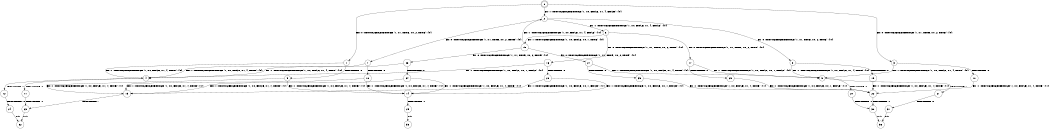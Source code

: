 digraph BCG {
size = "7, 10.5";
center = TRUE;
node [shape = circle];
0 [peripheries = 2];
0 -> 1 [label = "EX !0 !ATOMIC_EXCH_BRANCH (1, +1, TRUE, +0, 2, TRUE) !{0}"];
0 -> 2 [label = "EX !1 !ATOMIC_EXCH_BRANCH (1, +0, FALSE, +1, 4, FALSE) !{0}"];
0 -> 3 [label = "EX !0 !ATOMIC_EXCH_BRANCH (1, +1, TRUE, +0, 2, TRUE) !{0}"];
1 -> 4 [label = "EX !1 !ATOMIC_EXCH_BRANCH (1, +0, FALSE, +1, 4, TRUE) !{0}"];
1 -> 5 [label = "TERMINATE !0"];
2 -> 6 [label = "EX !1 !ATOMIC_EXCH_BRANCH (1, +0, FALSE, +1, 4, FALSE) !{0}"];
2 -> 7 [label = "EX !0 !ATOMIC_EXCH_BRANCH (1, +1, TRUE, +0, 2, TRUE) !{0}"];
2 -> 8 [label = "EX !0 !ATOMIC_EXCH_BRANCH (1, +1, TRUE, +0, 2, TRUE) !{0}"];
3 -> 9 [label = "EX !1 !ATOMIC_EXCH_BRANCH (1, +0, FALSE, +1, 4, TRUE) !{0}"];
3 -> 10 [label = "TERMINATE !0"];
4 -> 11 [label = "TERMINATE !0"];
4 -> 12 [label = "TERMINATE !1"];
5 -> 13 [label = "EX !1 !ATOMIC_EXCH_BRANCH (1, +0, FALSE, +1, 4, TRUE) !{1}"];
5 -> 14 [label = "EX !1 !ATOMIC_EXCH_BRANCH (1, +0, FALSE, +1, 4, TRUE) !{1}"];
6 -> 15 [label = "EX !1 !ATOMIC_EXCH_BRANCH (1, +0, FALSE, +0, 1, TRUE) !{0}"];
6 -> 16 [label = "EX !0 !ATOMIC_EXCH_BRANCH (1, +1, TRUE, +0, 2, TRUE) !{0}"];
6 -> 17 [label = "EX !0 !ATOMIC_EXCH_BRANCH (1, +1, TRUE, +0, 2, TRUE) !{0}"];
7 -> 4 [label = "EX !1 !ATOMIC_EXCH_BRANCH (1, +0, FALSE, +1, 4, TRUE) !{0}"];
7 -> 18 [label = "TERMINATE !0"];
8 -> 9 [label = "EX !1 !ATOMIC_EXCH_BRANCH (1, +0, FALSE, +1, 4, TRUE) !{0}"];
8 -> 19 [label = "TERMINATE !0"];
9 -> 20 [label = "TERMINATE !0"];
9 -> 21 [label = "TERMINATE !1"];
10 -> 22 [label = "EX !1 !ATOMIC_EXCH_BRANCH (1, +0, FALSE, +1, 4, TRUE) !{1}"];
11 -> 23 [label = "TERMINATE !1"];
12 -> 24 [label = "TERMINATE !0"];
13 -> 23 [label = "TERMINATE !1"];
14 -> 25 [label = "TERMINATE !1"];
15 -> 2 [label = "EX !1 !ATOMIC_EXCH_BRANCH (1, +0, FALSE, +1, 4, FALSE) !{0}"];
15 -> 26 [label = "EX !0 !ATOMIC_EXCH_BRANCH (1, +1, TRUE, +0, 2, TRUE) !{0}"];
15 -> 27 [label = "EX !0 !ATOMIC_EXCH_BRANCH (1, +1, TRUE, +0, 2, TRUE) !{0}"];
16 -> 4 [label = "EX !1 !ATOMIC_EXCH_BRANCH (1, +0, FALSE, +0, 1, FALSE) !{0}"];
16 -> 28 [label = "TERMINATE !0"];
17 -> 9 [label = "EX !1 !ATOMIC_EXCH_BRANCH (1, +0, FALSE, +0, 1, FALSE) !{0}"];
17 -> 29 [label = "TERMINATE !0"];
18 -> 13 [label = "EX !1 !ATOMIC_EXCH_BRANCH (1, +0, FALSE, +1, 4, TRUE) !{1}"];
18 -> 14 [label = "EX !1 !ATOMIC_EXCH_BRANCH (1, +0, FALSE, +1, 4, TRUE) !{1}"];
19 -> 22 [label = "EX !1 !ATOMIC_EXCH_BRANCH (1, +0, FALSE, +1, 4, TRUE) !{1}"];
20 -> 30 [label = "TERMINATE !1"];
21 -> 31 [label = "TERMINATE !0"];
22 -> 30 [label = "TERMINATE !1"];
23 -> 32 [label = "exit"];
24 -> 32 [label = "exit"];
25 -> 33 [label = "exit"];
26 -> 4 [label = "EX !1 !ATOMIC_EXCH_BRANCH (1, +0, FALSE, +1, 4, TRUE) !{0}"];
26 -> 34 [label = "TERMINATE !0"];
27 -> 9 [label = "EX !1 !ATOMIC_EXCH_BRANCH (1, +0, FALSE, +1, 4, TRUE) !{0}"];
27 -> 35 [label = "TERMINATE !0"];
28 -> 13 [label = "EX !1 !ATOMIC_EXCH_BRANCH (1, +0, FALSE, +0, 1, FALSE) !{1}"];
28 -> 14 [label = "EX !1 !ATOMIC_EXCH_BRANCH (1, +0, FALSE, +0, 1, FALSE) !{1}"];
29 -> 22 [label = "EX !1 !ATOMIC_EXCH_BRANCH (1, +0, FALSE, +0, 1, FALSE) !{1}"];
30 -> 36 [label = "exit"];
31 -> 36 [label = "exit"];
34 -> 13 [label = "EX !1 !ATOMIC_EXCH_BRANCH (1, +0, FALSE, +1, 4, TRUE) !{1}"];
34 -> 14 [label = "EX !1 !ATOMIC_EXCH_BRANCH (1, +0, FALSE, +1, 4, TRUE) !{1}"];
35 -> 22 [label = "EX !1 !ATOMIC_EXCH_BRANCH (1, +0, FALSE, +1, 4, TRUE) !{1}"];
}

